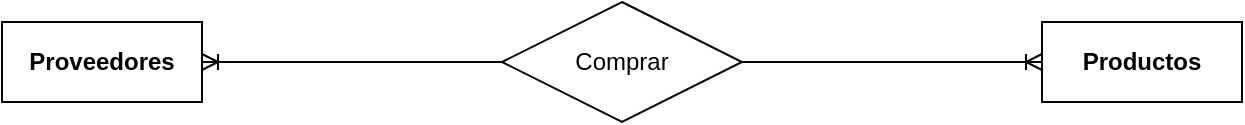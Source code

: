 <mxfile version="24.2.7" type="github">
  <diagram name="Page-1" id="RpZNpe1KApINxEx9jQkk">
    <mxGraphModel dx="819" dy="427" grid="1" gridSize="10" guides="1" tooltips="1" connect="1" arrows="1" fold="1" page="1" pageScale="1" pageWidth="850" pageHeight="1100" math="0" shadow="0">
      <root>
        <mxCell id="0" />
        <mxCell id="1" parent="0" />
        <mxCell id="UvpZoITZ3jxGFEs7aZy7-4" style="edgeStyle=orthogonalEdgeStyle;rounded=0;orthogonalLoop=1;jettySize=auto;html=1;exitX=1;exitY=0.5;exitDx=0;exitDy=0;entryX=0;entryY=0.5;entryDx=0;entryDy=0;endArrow=none;endFill=0;startArrow=ERoneToMany;startFill=0;" edge="1" parent="1" source="UvpZoITZ3jxGFEs7aZy7-1" target="UvpZoITZ3jxGFEs7aZy7-3">
          <mxGeometry relative="1" as="geometry" />
        </mxCell>
        <mxCell id="UvpZoITZ3jxGFEs7aZy7-1" value="&lt;b&gt;Proveedores&lt;/b&gt;" style="whiteSpace=wrap;html=1;align=center;" vertex="1" parent="1">
          <mxGeometry x="150" y="130" width="100" height="40" as="geometry" />
        </mxCell>
        <mxCell id="UvpZoITZ3jxGFEs7aZy7-2" value="&lt;b&gt;Productos&lt;/b&gt;" style="whiteSpace=wrap;html=1;align=center;" vertex="1" parent="1">
          <mxGeometry x="670" y="130" width="100" height="40" as="geometry" />
        </mxCell>
        <mxCell id="UvpZoITZ3jxGFEs7aZy7-5" style="edgeStyle=orthogonalEdgeStyle;rounded=0;orthogonalLoop=1;jettySize=auto;html=1;exitX=1;exitY=0.5;exitDx=0;exitDy=0;entryX=0;entryY=0.5;entryDx=0;entryDy=0;endArrow=ERoneToMany;endFill=0;" edge="1" parent="1" source="UvpZoITZ3jxGFEs7aZy7-3" target="UvpZoITZ3jxGFEs7aZy7-2">
          <mxGeometry relative="1" as="geometry" />
        </mxCell>
        <mxCell id="UvpZoITZ3jxGFEs7aZy7-3" value="Comprar" style="shape=rhombus;perimeter=rhombusPerimeter;whiteSpace=wrap;html=1;align=center;" vertex="1" parent="1">
          <mxGeometry x="400" y="120" width="120" height="60" as="geometry" />
        </mxCell>
      </root>
    </mxGraphModel>
  </diagram>
</mxfile>
